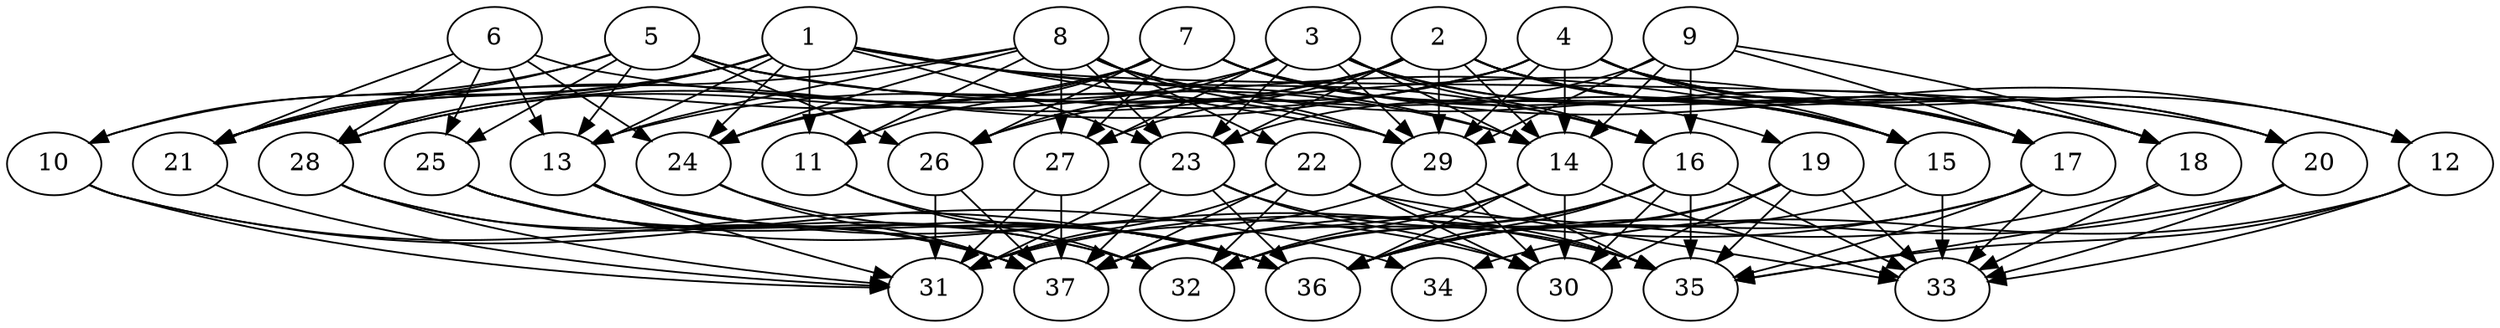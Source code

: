 // DAG (tier=3-complex, mode=data, n=37, ccr=0.539, fat=0.738, density=0.701, regular=0.328, jump=0.272, mindata=4194304, maxdata=33554432)
// DAG automatically generated by daggen at Sun Aug 24 16:33:35 2025
// /home/ermia/Project/Environments/daggen/bin/daggen --dot --ccr 0.539 --fat 0.738 --regular 0.328 --density 0.701 --jump 0.272 --mindata 4194304 --maxdata 33554432 -n 37 
digraph G {
  1 [size="5632151257088000000000", alpha="0.03", expect_size="2816075628544000000000"]
  1 -> 10 [size ="2532442112000000"]
  1 -> 11 [size ="2532442112000000"]
  1 -> 13 [size ="2532442112000000"]
  1 -> 14 [size ="2532442112000000"]
  1 -> 16 [size ="2532442112000000"]
  1 -> 20 [size ="2532442112000000"]
  1 -> 21 [size ="2532442112000000"]
  1 -> 23 [size ="2532442112000000"]
  1 -> 24 [size ="2532442112000000"]
  1 -> 28 [size ="2532442112000000"]
  1 -> 29 [size ="2532442112000000"]
  2 [size="37533891291430992740352", alpha="0.12", expect_size="18766945645715496370176"]
  2 -> 14 [size ="8968208878927872"]
  2 -> 15 [size ="8968208878927872"]
  2 -> 17 [size ="8968208878927872"]
  2 -> 18 [size ="8968208878927872"]
  2 -> 20 [size ="8968208878927872"]
  2 -> 23 [size ="8968208878927872"]
  2 -> 24 [size ="8968208878927872"]
  2 -> 27 [size ="8968208878927872"]
  2 -> 28 [size ="8968208878927872"]
  2 -> 29 [size ="8968208878927872"]
  3 [size="9611035508983178723328", alpha="0.11", expect_size="4805517754491589361664"]
  3 -> 14 [size ="3616347103690752"]
  3 -> 15 [size ="3616347103690752"]
  3 -> 16 [size ="3616347103690752"]
  3 -> 18 [size ="3616347103690752"]
  3 -> 23 [size ="3616347103690752"]
  3 -> 26 [size ="3616347103690752"]
  3 -> 27 [size ="3616347103690752"]
  3 -> 28 [size ="3616347103690752"]
  3 -> 29 [size ="3616347103690752"]
  4 [size="4583197728408922624", alpha="0.00", expect_size="2291598864204461312"]
  4 -> 12 [size ="7333383935885312"]
  4 -> 13 [size ="7333383935885312"]
  4 -> 14 [size ="7333383935885312"]
  4 -> 15 [size ="7333383935885312"]
  4 -> 17 [size ="7333383935885312"]
  4 -> 20 [size ="7333383935885312"]
  4 -> 21 [size ="7333383935885312"]
  4 -> 26 [size ="7333383935885312"]
  4 -> 29 [size ="7333383935885312"]
  5 [size="12774222274037186560", alpha="0.04", expect_size="6387111137018593280"]
  5 -> 10 [size ="4456888401920000"]
  5 -> 13 [size ="4456888401920000"]
  5 -> 14 [size ="4456888401920000"]
  5 -> 17 [size ="4456888401920000"]
  5 -> 21 [size ="4456888401920000"]
  5 -> 25 [size ="4456888401920000"]
  5 -> 26 [size ="4456888401920000"]
  5 -> 29 [size ="4456888401920000"]
  6 [size="5684827350797266190336", alpha="0.12", expect_size="2842413675398633095168"]
  6 -> 13 [size ="2548207796092928"]
  6 -> 15 [size ="2548207796092928"]
  6 -> 21 [size ="2548207796092928"]
  6 -> 24 [size ="2548207796092928"]
  6 -> 25 [size ="2548207796092928"]
  6 -> 28 [size ="2548207796092928"]
  7 [size="7386384307901424640", alpha="0.18", expect_size="3693192153950712320"]
  7 -> 11 [size ="5449987357933568"]
  7 -> 12 [size ="5449987357933568"]
  7 -> 16 [size ="5449987357933568"]
  7 -> 17 [size ="5449987357933568"]
  7 -> 19 [size ="5449987357933568"]
  7 -> 21 [size ="5449987357933568"]
  7 -> 24 [size ="5449987357933568"]
  7 -> 26 [size ="5449987357933568"]
  7 -> 27 [size ="5449987357933568"]
  8 [size="193682268263787872", alpha="0.02", expect_size="96841134131893936"]
  8 -> 11 [size ="4096709265195008"]
  8 -> 13 [size ="4096709265195008"]
  8 -> 15 [size ="4096709265195008"]
  8 -> 18 [size ="4096709265195008"]
  8 -> 21 [size ="4096709265195008"]
  8 -> 22 [size ="4096709265195008"]
  8 -> 23 [size ="4096709265195008"]
  8 -> 24 [size ="4096709265195008"]
  8 -> 27 [size ="4096709265195008"]
  8 -> 29 [size ="4096709265195008"]
  9 [size="372382488984150656", alpha="0.16", expect_size="186191244492075328"]
  9 -> 14 [size ="5940799971786752"]
  9 -> 16 [size ="5940799971786752"]
  9 -> 17 [size ="5940799971786752"]
  9 -> 18 [size ="5940799971786752"]
  9 -> 23 [size ="5940799971786752"]
  9 -> 29 [size ="5940799971786752"]
  10 [size="467916044475917056", alpha="0.15", expect_size="233958022237958528"]
  10 -> 31 [size ="617539121971200"]
  10 -> 34 [size ="617539121971200"]
  10 -> 36 [size ="617539121971200"]
  11 [size="12011758097610571776000", alpha="0.11", expect_size="6005879048805285888000"]
  11 -> 32 [size ="4195924888780800"]
  11 -> 36 [size ="4195924888780800"]
  12 [size="2596212126024447488", alpha="0.09", expect_size="1298106063012223744"]
  12 -> 33 [size ="5827936452083712"]
  12 -> 34 [size ="5827936452083712"]
  12 -> 35 [size ="5827936452083712"]
  13 [size="30407975224195032285184", alpha="0.08", expect_size="15203987612097516142592"]
  13 -> 30 [size ="7793783223615488"]
  13 -> 31 [size ="7793783223615488"]
  13 -> 36 [size ="7793783223615488"]
  13 -> 37 [size ="7793783223615488"]
  14 [size="8977372996326726656", alpha="0.12", expect_size="4488686498163363328"]
  14 -> 30 [size ="6639767412277248"]
  14 -> 32 [size ="6639767412277248"]
  14 -> 33 [size ="6639767412277248"]
  14 -> 36 [size ="6639767412277248"]
  14 -> 37 [size ="6639767412277248"]
  15 [size="270518850926992928", alpha="0.06", expect_size="135259425463496464"]
  15 -> 33 [size ="4813333911830528"]
  15 -> 36 [size ="4813333911830528"]
  16 [size="8867316253991452540928", alpha="0.07", expect_size="4433658126995726270464"]
  16 -> 30 [size ="3427294722916352"]
  16 -> 32 [size ="3427294722916352"]
  16 -> 33 [size ="3427294722916352"]
  16 -> 35 [size ="3427294722916352"]
  16 -> 36 [size ="3427294722916352"]
  16 -> 37 [size ="3427294722916352"]
  17 [size="205700918090729472", alpha="0.17", expect_size="102850459045364736"]
  17 -> 31 [size ="4546667151884288"]
  17 -> 33 [size ="4546667151884288"]
  17 -> 35 [size ="4546667151884288"]
  17 -> 36 [size ="4546667151884288"]
  18 [size="11467458634219603968", alpha="0.09", expect_size="5733729317109801984"]
  18 -> 33 [size ="6333277648453632"]
  18 -> 37 [size ="6333277648453632"]
  19 [size="46074926451336192", alpha="0.20", expect_size="23037463225668096"]
  19 -> 30 [size ="835341284016128"]
  19 -> 32 [size ="835341284016128"]
  19 -> 33 [size ="835341284016128"]
  19 -> 35 [size ="835341284016128"]
  19 -> 36 [size ="835341284016128"]
  20 [size="253536816368436224", alpha="0.16", expect_size="126768408184218112"]
  20 -> 33 [size ="6940463273607168"]
  20 -> 35 [size ="6940463273607168"]
  20 -> 36 [size ="6940463273607168"]
  21 [size="475200487916814528", alpha="0.01", expect_size="237600243958407264"]
  21 -> 31 [size ="860473075433472"]
  22 [size="4347117082761104457728", alpha="0.02", expect_size="2173558541380552228864"]
  22 -> 30 [size ="2130872895537152"]
  22 -> 31 [size ="2130872895537152"]
  22 -> 32 [size ="2130872895537152"]
  22 -> 33 [size ="2130872895537152"]
  22 -> 35 [size ="2130872895537152"]
  22 -> 37 [size ="2130872895537152"]
  23 [size="2632103433883176", alpha="0.12", expect_size="1316051716941588"]
  23 -> 30 [size ="179748080713728"]
  23 -> 31 [size ="179748080713728"]
  23 -> 35 [size ="179748080713728"]
  23 -> 36 [size ="179748080713728"]
  23 -> 37 [size ="179748080713728"]
  24 [size="21983927402110157586432", alpha="0.10", expect_size="10991963701055078793216"]
  24 -> 36 [size ="6278079936724992"]
  24 -> 37 [size ="6278079936724992"]
  25 [size="6808457583933255581696", alpha="0.06", expect_size="3404228791966627790848"]
  25 -> 32 [size ="2873795173941248"]
  25 -> 35 [size ="2873795173941248"]
  25 -> 36 [size ="2873795173941248"]
  25 -> 37 [size ="2873795173941248"]
  26 [size="9129119332805115904000", alpha="0.15", expect_size="4564559666402557952000"]
  26 -> 31 [size ="3494426496204800"]
  26 -> 37 [size ="3494426496204800"]
  27 [size="12356540990483638272", alpha="0.11", expect_size="6178270495241819136"]
  27 -> 31 [size ="5031974154534912"]
  27 -> 37 [size ="5031974154534912"]
  28 [size="1637290872745754624000", alpha="0.09", expect_size="818645436372877312000"]
  28 -> 31 [size ="1111323626700800"]
  28 -> 32 [size ="1111323626700800"]
  28 -> 37 [size ="1111323626700800"]
  29 [size="1788369507602674944", alpha="0.13", expect_size="894184753801337472"]
  29 -> 30 [size ="1030582905602048"]
  29 -> 31 [size ="1030582905602048"]
  29 -> 35 [size ="1030582905602048"]
  30 [size="13901114980474168541184", alpha="0.14", expect_size="6950557490237084270592"]
  31 [size="1776780656514430926848", alpha="0.02", expect_size="888390328257215463424"]
  32 [size="3824839213948962", alpha="0.11", expect_size="1912419606974481"]
  33 [size="3009772643495988224", alpha="0.17", expect_size="1504886321747994112"]
  34 [size="17221994844354789769216", alpha="0.09", expect_size="8610997422177394884608"]
  35 [size="50636961557316640", alpha="0.13", expect_size="25318480778658320"]
  36 [size="7929857204925157605376", alpha="0.16", expect_size="3964928602462578802688"]
  37 [size="27920225746822390349824", alpha="0.11", expect_size="13960112873411195174912"]
}